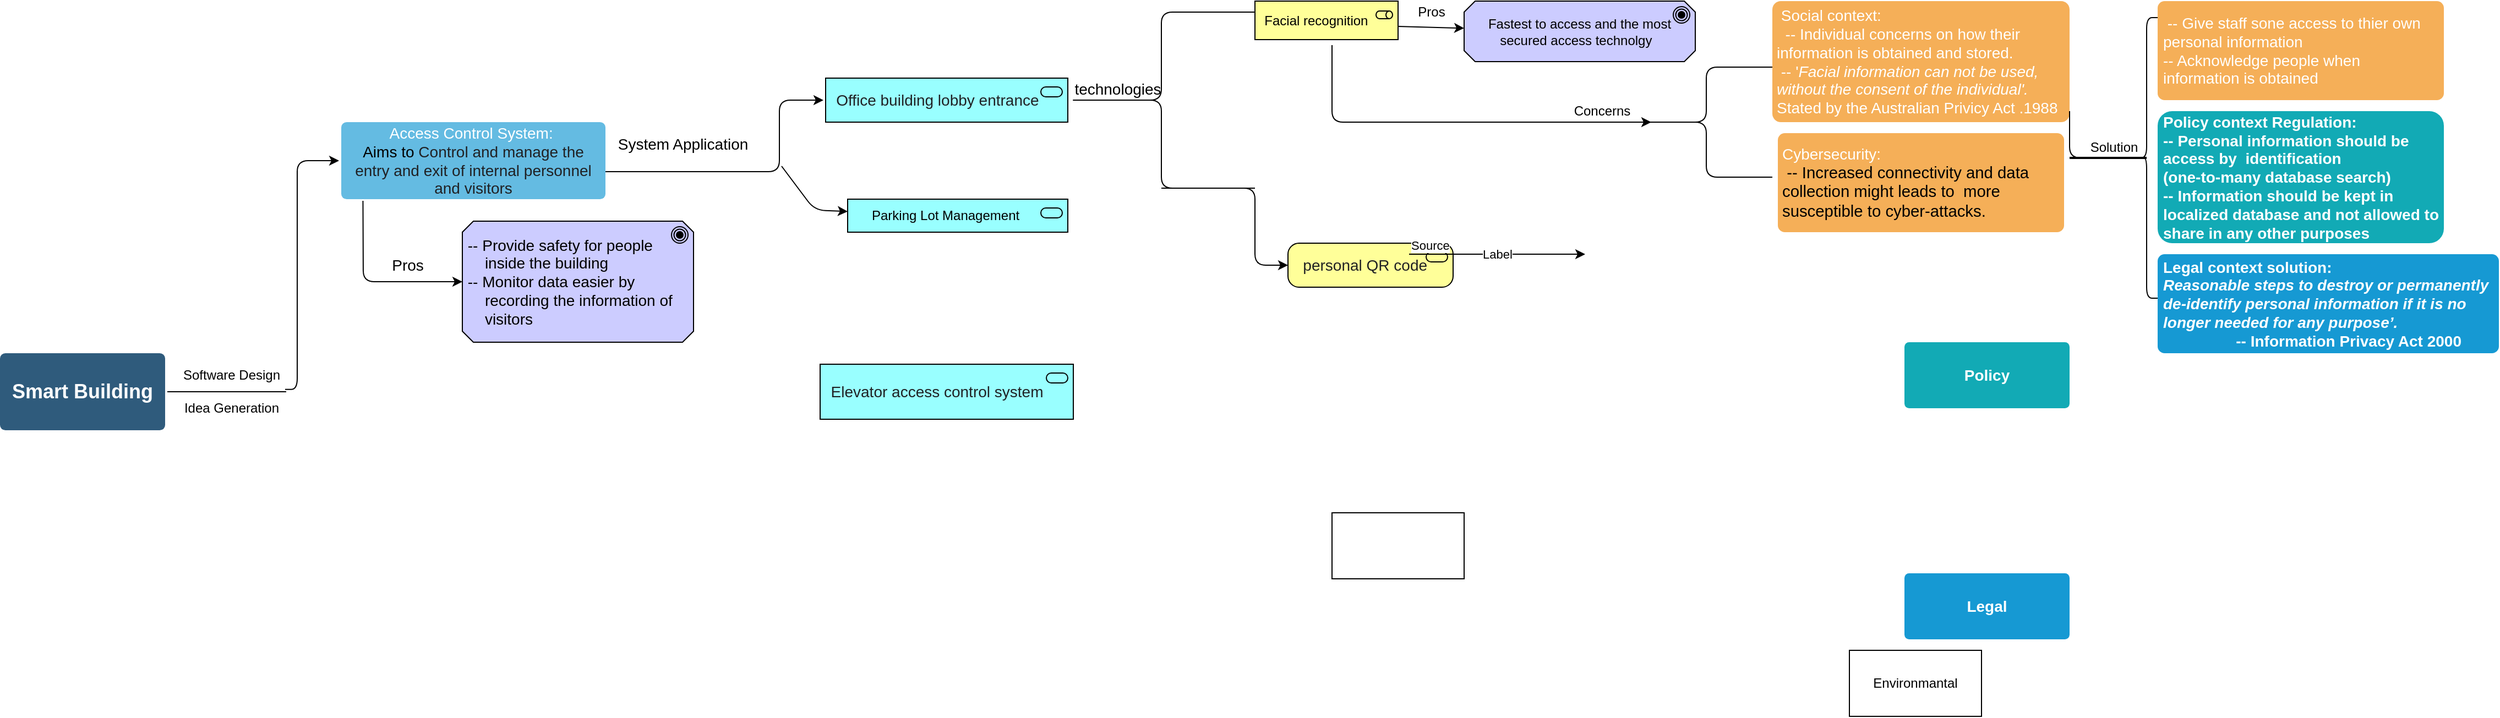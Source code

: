 <mxfile version="13.10.0" type="github">
  <diagram id="6a731a19-8d31-9384-78a2-239565b7b9f0" name="Page-1">
    <mxGraphModel dx="1202" dy="552" grid="1" gridSize="10" guides="1" tooltips="1" connect="1" arrows="1" fold="1" page="1" pageScale="1" pageWidth="1169" pageHeight="827" background="#ffffff" math="0" shadow="0">
      <root>
        <mxCell id="0" />
        <mxCell id="1" parent="0" />
        <mxCell id="1749" value="&lt;font style=&quot;font-size: 18px&quot;&gt;Smart Building&lt;/font&gt;" style="rounded=1;whiteSpace=wrap;html=1;shadow=0;labelBackgroundColor=none;strokeColor=none;strokeWidth=3;fillColor=#2F5B7C;fontFamily=Helvetica;fontSize=16;fontColor=#FFFFFF;align=center;fontStyle=1;spacing=5;arcSize=7;perimeterSpacing=2;" parent="1" vertex="1">
          <mxGeometry x="60" y="330" width="150" height="70" as="geometry" />
        </mxCell>
        <mxCell id="1760" value="Legal" style="rounded=1;whiteSpace=wrap;html=1;shadow=0;labelBackgroundColor=none;strokeColor=none;strokeWidth=3;fillColor=#1699d3;fontFamily=Helvetica;fontSize=14;fontColor=#FFFFFF;align=center;spacing=5;fontStyle=1;arcSize=7;perimeterSpacing=2;" parent="1" vertex="1">
          <mxGeometry x="1790" y="530" width="150" height="60" as="geometry" />
        </mxCell>
        <mxCell id="1761" value="Access Control System&lt;font style=&quot;font-size: 14px&quot;&gt;:&amp;nbsp; &lt;br&gt;&lt;font color=&quot;#000000&quot;&gt;Aims to&lt;/font&gt;&amp;nbsp;&lt;span style=&quot;color: rgb(32 , 33 , 36) ; font-family: &amp;#34;arial&amp;#34; , sans-serif ; text-align: left&quot;&gt;&lt;font&gt;Control and manage the entry and exit of internal personnel and visitors&lt;/font&gt;&lt;/span&gt;&lt;/font&gt;" style="rounded=1;whiteSpace=wrap;html=1;shadow=0;labelBackgroundColor=none;strokeColor=none;strokeWidth=3;fillColor=#64bbe2;fontFamily=Helvetica;fontSize=14;fontColor=#FFFFFF;align=center;spacing=5;arcSize=7;perimeterSpacing=2;" parent="1" vertex="1">
          <mxGeometry x="370" y="120" width="240" height="70" as="geometry" />
        </mxCell>
        <mxCell id="1765" value="&lt;div style=&quot;text-align: left&quot;&gt;&lt;span&gt;&amp;nbsp;Social context:&lt;/span&gt;&lt;/div&gt;&lt;div style=&quot;text-align: left&quot;&gt;&lt;span&gt;&amp;nbsp; -- Individual concerns on how their information is obtained and stored.&amp;nbsp;&lt;/span&gt;&lt;/div&gt;&lt;div style=&quot;text-align: left&quot;&gt;&amp;nbsp;-- &#39;&lt;i&gt;Facial information can not be used,&lt;/i&gt;&lt;/div&gt;&lt;div style=&quot;text-align: left&quot;&gt;&lt;i&gt;without the consent of the individual&#39;.&lt;/i&gt; Stated by the Australian Privicy Act .1988&lt;/div&gt;" style="rounded=1;whiteSpace=wrap;html=1;shadow=0;labelBackgroundColor=none;strokeColor=none;strokeWidth=3;fillColor=#f5af58;fontFamily=Helvetica;fontSize=14;fontColor=#FFFFFF;align=center;spacing=5;arcSize=7;perimeterSpacing=2;" parent="1" vertex="1">
          <mxGeometry x="1670" y="10" width="270" height="110" as="geometry" />
        </mxCell>
        <mxCell id="1771" value="Policy" style="rounded=1;whiteSpace=wrap;html=1;shadow=0;labelBackgroundColor=none;strokeColor=none;strokeWidth=3;fillColor=#12aab5;fontFamily=Helvetica;fontSize=14;fontColor=#FFFFFF;align=center;spacing=5;fontStyle=1;arcSize=7;perimeterSpacing=2;" parent="1" vertex="1">
          <mxGeometry x="1790" y="320.0" width="150" height="60" as="geometry" />
        </mxCell>
        <mxCell id="OQ3E1-0agg7yZBkhoX3U-1786" value="" style="endArrow=none;html=1;exitX=1;exitY=0.5;exitDx=0;exitDy=0;" edge="1" parent="1" source="1749">
          <mxGeometry width="50" height="50" relative="1" as="geometry">
            <mxPoint x="380" y="390" as="sourcePoint" />
            <mxPoint x="320" y="365" as="targetPoint" />
          </mxGeometry>
        </mxCell>
        <mxCell id="OQ3E1-0agg7yZBkhoX3U-1787" value="Software Design" style="text;html=1;align=center;verticalAlign=middle;resizable=0;points=[];autosize=1;" vertex="1" parent="1">
          <mxGeometry x="220" y="340" width="100" height="20" as="geometry" />
        </mxCell>
        <mxCell id="OQ3E1-0agg7yZBkhoX3U-1788" value="Idea Generation" style="text;html=1;align=center;verticalAlign=middle;resizable=0;points=[];autosize=1;" vertex="1" parent="1">
          <mxGeometry x="220" y="370" width="100" height="20" as="geometry" />
        </mxCell>
        <mxCell id="OQ3E1-0agg7yZBkhoX3U-1792" value="" style="edgeStyle=elbowEdgeStyle;elbow=horizontal;endArrow=classic;html=1;exitX=0.99;exitY=1.143;exitDx=0;exitDy=0;exitPerimeter=0;entryX=0;entryY=0.5;entryDx=0;entryDy=0;" edge="1" parent="1" source="OQ3E1-0agg7yZBkhoX3U-1787" target="1761">
          <mxGeometry width="50" height="50" relative="1" as="geometry">
            <mxPoint x="340" y="280" as="sourcePoint" />
            <mxPoint x="390" y="230" as="targetPoint" />
            <Array as="points">
              <mxPoint x="330" y="250" />
              <mxPoint x="370" y="215" />
              <mxPoint x="350" y="190" />
              <mxPoint x="340" y="210" />
            </Array>
          </mxGeometry>
        </mxCell>
        <mxCell id="OQ3E1-0agg7yZBkhoX3U-1794" value="Environmantal" style="whiteSpace=wrap;html=1;" vertex="1" parent="1">
          <mxGeometry x="1740" y="600" width="120" height="60" as="geometry" />
        </mxCell>
        <mxCell id="OQ3E1-0agg7yZBkhoX3U-1795" value="" style="edgeStyle=elbowEdgeStyle;elbow=horizontal;endArrow=classic;html=1;exitX=1;exitY=0.5;exitDx=0;exitDy=0;" edge="1" parent="1">
          <mxGeometry width="50" height="50" relative="1" as="geometry">
            <mxPoint x="610" y="165" as="sourcePoint" />
            <mxPoint x="808" y="100" as="targetPoint" />
            <Array as="points">
              <mxPoint x="768" y="120" />
              <mxPoint x="708" y="140" />
              <mxPoint x="688" y="140" />
            </Array>
          </mxGeometry>
        </mxCell>
        <mxCell id="OQ3E1-0agg7yZBkhoX3U-1797" value="&lt;font style=&quot;font-size: 14px&quot;&gt;System Application&lt;/font&gt;" style="edgeLabel;html=1;align=center;verticalAlign=middle;resizable=0;points=[];" vertex="1" connectable="0" parent="OQ3E1-0agg7yZBkhoX3U-1795">
          <mxGeometry x="-0.558" y="6" relative="1" as="geometry">
            <mxPoint x="12" y="-19" as="offset" />
          </mxGeometry>
        </mxCell>
        <mxCell id="OQ3E1-0agg7yZBkhoX3U-1798" value="" style="whiteSpace=wrap;html=1;" vertex="1" parent="1">
          <mxGeometry x="1270" y="475" width="120" height="60" as="geometry" />
        </mxCell>
        <mxCell id="OQ3E1-0agg7yZBkhoX3U-1801" value="&lt;pre class=&quot;tw-data-text tw-text-large XcVN5d tw-ta&quot; id=&quot;tw-target-text&quot; dir=&quot;ltr&quot; style=&quot;line-height: 36px ; border: none ; padding: 2px 0.14em 2px 0px ; position: relative ; margin-top: -2px ; margin-bottom: -2px ; resize: none ; font-family: inherit ; overflow: hidden ; text-align: left ; width: 277px ; overflow-wrap: break-word ; color: rgb(32 , 33 , 36)&quot;&gt;&lt;span lang=&quot;en&quot;&gt;&lt;font style=&quot;font-size: 14px&quot;&gt;          Office building lobby entrance&lt;/font&gt;&lt;/span&gt;&lt;/pre&gt;" style="html=1;outlineConnect=0;whiteSpace=wrap;fillColor=#99ffff;shape=mxgraph.archimate.application;appType=service" vertex="1" parent="1">
          <mxGeometry x="810" y="80" width="220" height="40" as="geometry" />
        </mxCell>
        <mxCell id="OQ3E1-0agg7yZBkhoX3U-1803" value="&lt;font style=&quot;font-size: 14px&quot;&gt;Pros&lt;/font&gt;" style="text;html=1;align=center;verticalAlign=middle;resizable=0;points=[];autosize=1;" vertex="1" parent="1">
          <mxGeometry x="410" y="240" width="40" height="20" as="geometry" />
        </mxCell>
        <mxCell id="OQ3E1-0agg7yZBkhoX3U-1804" value="&lt;div style=&quot;text-align: left&quot;&gt;&lt;span style=&quot;font-size: 14px&quot;&gt;&amp;nbsp;-- Provide safety for people&amp;nbsp; &amp;nbsp; &amp;nbsp; &amp;nbsp; &amp;nbsp; &amp;nbsp; &amp;nbsp; &amp;nbsp;inside the building&lt;/span&gt;&lt;/div&gt;&lt;font style=&quot;font-size: 14px&quot;&gt;&lt;div style=&quot;text-align: left&quot;&gt;&lt;span&gt;&amp;nbsp;-- Monitor data easier by&amp;nbsp; &amp;nbsp; &amp;nbsp; &amp;nbsp; &amp;nbsp; &amp;nbsp; &amp;nbsp; &amp;nbsp; &amp;nbsp; &amp;nbsp;recording the information of&amp;nbsp; &amp;nbsp; &amp;nbsp; &amp;nbsp; &amp;nbsp;visitors&lt;/span&gt;&lt;/div&gt;&lt;/font&gt;" style="html=1;outlineConnect=0;whiteSpace=wrap;fillColor=#ccccff;shape=mxgraph.archimate.motiv;motivType=goal" vertex="1" parent="1">
          <mxGeometry x="480" y="210" width="210" height="110" as="geometry" />
        </mxCell>
        <mxCell id="OQ3E1-0agg7yZBkhoX3U-1809" value="&amp;nbsp; &amp;nbsp; &amp;nbsp; Parking Lot Management" style="html=1;outlineConnect=0;whiteSpace=wrap;fillColor=#99ffff;shape=mxgraph.archimate.application;appType=service;align=left;" vertex="1" parent="1">
          <mxGeometry x="830" y="190" width="200" height="30" as="geometry" />
        </mxCell>
        <mxCell id="OQ3E1-0agg7yZBkhoX3U-1814" value="&lt;pre class=&quot;tw-data-text tw-text-large XcVN5d tw-ta&quot; id=&quot;tw-target-text&quot; dir=&quot;ltr&quot; style=&quot;line-height: 36px ; border: none ; padding: 2px 0.14em 2px 0px ; position: relative ; margin-top: -2px ; margin-bottom: -2px ; resize: none ; font-family: inherit ; overflow: hidden ; width: 277px ; overflow-wrap: break-word ; color: rgb(32 , 33 , 36)&quot;&gt;&lt;span lang=&quot;en&quot;&gt;&lt;font style=&quot;font-size: 14px&quot;&gt;  Elevator access control system&lt;/font&gt;&lt;/span&gt;&lt;/pre&gt;" style="html=1;outlineConnect=0;whiteSpace=wrap;fillColor=#99ffff;shape=mxgraph.archimate.application;appType=service;align=left;" vertex="1" parent="1">
          <mxGeometry x="805" y="340" width="230" height="50" as="geometry" />
        </mxCell>
        <mxCell id="OQ3E1-0agg7yZBkhoX3U-1815" value="" style="shape=curlyBracket;whiteSpace=wrap;html=1;rounded=1;size=0.5;" vertex="1" parent="1">
          <mxGeometry x="1030" y="20" width="170" height="160" as="geometry" />
        </mxCell>
        <mxCell id="OQ3E1-0agg7yZBkhoX3U-1823" value="" style="endArrow=classic;html=1;" edge="1" parent="1" target="OQ3E1-0agg7yZBkhoX3U-1809">
          <mxGeometry width="50" height="50" relative="1" as="geometry">
            <mxPoint x="770" y="160" as="sourcePoint" />
            <mxPoint x="1130" y="160" as="targetPoint" />
            <Array as="points">
              <mxPoint x="800" y="200" />
            </Array>
          </mxGeometry>
        </mxCell>
        <mxCell id="OQ3E1-0agg7yZBkhoX3U-1825" value="&lt;font style=&quot;font-size: 14px&quot;&gt;technologies&lt;/font&gt;" style="text;html=1;align=center;verticalAlign=middle;resizable=0;points=[];autosize=1;" vertex="1" parent="1">
          <mxGeometry x="1030" y="80" width="90" height="20" as="geometry" />
        </mxCell>
        <mxCell id="OQ3E1-0agg7yZBkhoX3U-1826" value="&amp;nbsp; Facial&amp;nbsp;recognition" style="html=1;outlineConnect=0;whiteSpace=wrap;fillColor=#ffff99;shape=mxgraph.archimate.application;appType=role;align=left;" vertex="1" parent="1">
          <mxGeometry x="1200" y="10" width="130" height="35" as="geometry" />
        </mxCell>
        <mxCell id="OQ3E1-0agg7yZBkhoX3U-1828" value="&lt;pre class=&quot;tw-data-text tw-text-large XcVN5d tw-ta&quot; id=&quot;tw-target-text&quot; dir=&quot;ltr&quot; style=&quot;line-height: 36px ; border: none ; padding: 2px 0.14em 2px 0px ; position: relative ; margin-top: -2px ; margin-bottom: -2px ; resize: none ; font-family: inherit ; overflow: hidden ; width: 277px ; overflow-wrap: break-word ; color: rgb(32 , 33 , 36)&quot;&gt;&lt;span lang=&quot;en&quot;&gt;&lt;font style=&quot;font-size: 14px&quot;&gt;   personal QR code&lt;/font&gt;&lt;/span&gt;&lt;/pre&gt;" style="html=1;outlineConnect=0;whiteSpace=wrap;fillColor=#ffff99;shape=mxgraph.archimate.business;busType=service;align=left;" vertex="1" parent="1">
          <mxGeometry x="1230" y="230" width="150" height="40" as="geometry" />
        </mxCell>
        <mxCell id="OQ3E1-0agg7yZBkhoX3U-1830" value="" style="endArrow=classic;html=1;exitX=0.089;exitY=0.993;exitDx=0;exitDy=0;exitPerimeter=0;entryX=0;entryY=0.5;entryDx=0;entryDy=0;entryPerimeter=0;" edge="1" parent="1" source="1761" target="OQ3E1-0agg7yZBkhoX3U-1804">
          <mxGeometry width="50" height="50" relative="1" as="geometry">
            <mxPoint x="620" y="320" as="sourcePoint" />
            <mxPoint x="670" y="270" as="targetPoint" />
            <Array as="points">
              <mxPoint x="390" y="265" />
            </Array>
          </mxGeometry>
        </mxCell>
        <mxCell id="OQ3E1-0agg7yZBkhoX3U-1833" value="" style="endArrow=classic;html=1;" edge="1" parent="1" target="OQ3E1-0agg7yZBkhoX3U-1835">
          <mxGeometry width="50" height="50" relative="1" as="geometry">
            <mxPoint x="1330" y="33" as="sourcePoint" />
            <mxPoint x="1410" y="20" as="targetPoint" />
          </mxGeometry>
        </mxCell>
        <mxCell id="OQ3E1-0agg7yZBkhoX3U-1834" value="Pros" style="text;html=1;align=center;verticalAlign=middle;resizable=0;points=[];autosize=1;" vertex="1" parent="1">
          <mxGeometry x="1340" y="10" width="40" height="20" as="geometry" />
        </mxCell>
        <mxCell id="OQ3E1-0agg7yZBkhoX3U-1835" value="Fastest to access and the most secured access technolgy&amp;nbsp;&amp;nbsp;" style="html=1;outlineConnect=0;whiteSpace=wrap;fillColor=#ccccff;shape=mxgraph.archimate.motiv;motivType=goal" vertex="1" parent="1">
          <mxGeometry x="1390" y="10" width="210" height="55" as="geometry" />
        </mxCell>
        <mxCell id="OQ3E1-0agg7yZBkhoX3U-1837" value="" style="endArrow=classic;html=1;" edge="1" parent="1">
          <mxGeometry width="50" height="50" relative="1" as="geometry">
            <mxPoint x="1270" y="50" as="sourcePoint" />
            <mxPoint x="1560" y="120" as="targetPoint" />
            <Array as="points">
              <mxPoint x="1270" y="120" />
            </Array>
          </mxGeometry>
        </mxCell>
        <mxCell id="OQ3E1-0agg7yZBkhoX3U-1838" value="Concerns" style="text;html=1;align=center;verticalAlign=middle;resizable=0;points=[];autosize=1;" vertex="1" parent="1">
          <mxGeometry x="1480" y="100" width="70" height="20" as="geometry" />
        </mxCell>
        <mxCell id="OQ3E1-0agg7yZBkhoX3U-1840" value="Policy context Regulation:&lt;br&gt;-- Personal information should be access by&amp;nbsp; identification&lt;br&gt;(one-to-many database search)&lt;br&gt;-- Information should be kept in localized database and not allowed to share in any other purposes" style="rounded=1;whiteSpace=wrap;html=1;shadow=0;labelBackgroundColor=none;strokeColor=none;strokeWidth=3;fillColor=#12aab5;fontFamily=Helvetica;fontSize=14;fontColor=#FFFFFF;align=left;spacing=5;fontStyle=1;arcSize=11;perimeterSpacing=2;" vertex="1" parent="1">
          <mxGeometry x="2020" y="110" width="260" height="120" as="geometry" />
        </mxCell>
        <mxCell id="OQ3E1-0agg7yZBkhoX3U-1841" value="Legal context solution:&amp;nbsp;&lt;br&gt;&lt;i&gt;Reasonable steps to destroy or permanently de-identify personal information if it is no longer needed for any purpose’.&amp;nbsp;&lt;/i&gt; &lt;br&gt;&amp;nbsp; &amp;nbsp; &amp;nbsp; &amp;nbsp; &amp;nbsp; &amp;nbsp; &amp;nbsp; &amp;nbsp; &amp;nbsp;-- Information Privacy Act 2000" style="rounded=1;whiteSpace=wrap;html=1;shadow=0;labelBackgroundColor=none;strokeColor=none;strokeWidth=3;fillColor=#1699d3;fontFamily=Helvetica;fontSize=14;fontColor=#FFFFFF;align=left;spacing=5;fontStyle=1;arcSize=7;perimeterSpacing=2;" vertex="1" parent="1">
          <mxGeometry x="2020" y="240" width="310" height="90" as="geometry" />
        </mxCell>
        <mxCell id="OQ3E1-0agg7yZBkhoX3U-1843" value="" style="endArrow=classic;html=1;exitX=0.5;exitY=1;exitDx=0;exitDy=0;entryX=0;entryY=0.5;entryDx=0;entryDy=0;entryPerimeter=0;" edge="1" parent="1" source="OQ3E1-0agg7yZBkhoX3U-1815" target="OQ3E1-0agg7yZBkhoX3U-1828">
          <mxGeometry width="50" height="50" relative="1" as="geometry">
            <mxPoint x="1360" y="210" as="sourcePoint" />
            <mxPoint x="1200" y="320" as="targetPoint" />
            <Array as="points">
              <mxPoint x="1200" y="180" />
              <mxPoint x="1200" y="250" />
            </Array>
          </mxGeometry>
        </mxCell>
        <mxCell id="OQ3E1-0agg7yZBkhoX3U-1844" value="" style="shape=curlyBracket;whiteSpace=wrap;html=1;rounded=1;size=0.5;" vertex="1" parent="1">
          <mxGeometry x="1550" y="70" width="120" height="100" as="geometry" />
        </mxCell>
        <mxCell id="OQ3E1-0agg7yZBkhoX3U-1845" value="" style="endArrow=classic;html=1;" edge="1" parent="1">
          <mxGeometry relative="1" as="geometry">
            <mxPoint x="1340" y="240" as="sourcePoint" />
            <mxPoint x="1500" y="240" as="targetPoint" />
          </mxGeometry>
        </mxCell>
        <mxCell id="OQ3E1-0agg7yZBkhoX3U-1846" value="Label" style="edgeLabel;resizable=0;html=1;align=center;verticalAlign=middle;" connectable="0" vertex="1" parent="OQ3E1-0agg7yZBkhoX3U-1845">
          <mxGeometry relative="1" as="geometry" />
        </mxCell>
        <mxCell id="OQ3E1-0agg7yZBkhoX3U-1847" value="Source" style="edgeLabel;resizable=0;html=1;align=left;verticalAlign=bottom;" connectable="0" vertex="1" parent="OQ3E1-0agg7yZBkhoX3U-1845">
          <mxGeometry x="-1" relative="1" as="geometry" />
        </mxCell>
        <mxCell id="OQ3E1-0agg7yZBkhoX3U-1850" value="&lt;div style=&quot;text-align: left&quot;&gt;&lt;span&gt;Cybersecurity:&lt;/span&gt;&lt;/div&gt;&lt;div style=&quot;text-align: left&quot;&gt;&lt;span id=&quot;docs-internal-guid-464443f5-7fff-3725-f938-a6052675c688&quot;&gt;&lt;span style=&quot;font-size: 11pt ; font-family: &amp;#34;arial&amp;#34; ; color: rgb(0 , 0 , 0) ; background-color: transparent ; vertical-align: baseline&quot;&gt;&amp;nbsp;-- Increased connectivity and data collection might leads to&amp;nbsp; more susceptible to cyber-attacks.&lt;/span&gt;&lt;/span&gt;&lt;span&gt;&lt;br&gt;&lt;/span&gt;&lt;/div&gt;" style="rounded=1;whiteSpace=wrap;html=1;shadow=0;labelBackgroundColor=none;strokeColor=none;strokeWidth=3;fillColor=#f5af58;fontFamily=Helvetica;fontSize=14;fontColor=#FFFFFF;align=center;spacing=5;arcSize=7;perimeterSpacing=2;" vertex="1" parent="1">
          <mxGeometry x="1675" y="130" width="260" height="90" as="geometry" />
        </mxCell>
        <mxCell id="OQ3E1-0agg7yZBkhoX3U-1852" value="" style="shape=curlyBracket;whiteSpace=wrap;html=1;rounded=1;" vertex="1" parent="1">
          <mxGeometry x="2000" y="25" width="20" height="255" as="geometry" />
        </mxCell>
        <mxCell id="OQ3E1-0agg7yZBkhoX3U-1856" value="" style="line;strokeWidth=2;html=1;" vertex="1" parent="1">
          <mxGeometry x="1940" y="132.5" width="70" height="40" as="geometry" />
        </mxCell>
        <mxCell id="OQ3E1-0agg7yZBkhoX3U-1857" value="Solution" style="text;html=1;align=center;verticalAlign=middle;resizable=0;points=[];autosize=1;" vertex="1" parent="1">
          <mxGeometry x="1950" y="132.5" width="60" height="20" as="geometry" />
        </mxCell>
        <mxCell id="OQ3E1-0agg7yZBkhoX3U-1861" value="&lt;div&gt;&amp;nbsp;-- Give staff sone access to thier own personal information&lt;/div&gt;&lt;div&gt;-- Acknowledge people when information is obtained&amp;nbsp;&lt;/div&gt;" style="rounded=1;whiteSpace=wrap;html=1;shadow=0;labelBackgroundColor=none;strokeColor=none;strokeWidth=3;fillColor=#f5af58;fontFamily=Helvetica;fontSize=14;fontColor=#FFFFFF;align=left;spacing=5;arcSize=7;perimeterSpacing=2;" vertex="1" parent="1">
          <mxGeometry x="2020" y="10" width="260" height="90" as="geometry" />
        </mxCell>
        <mxCell id="OQ3E1-0agg7yZBkhoX3U-1865" value="" style="edgeStyle=elbowEdgeStyle;html=1;endArrow=none;elbow=vertical" edge="1" parent="1">
          <mxGeometry width="100" height="75" relative="1" as="geometry">
            <mxPoint x="1940" y="110" as="sourcePoint" />
            <mxPoint x="2010" y="153" as="targetPoint" />
            <Array as="points">
              <mxPoint x="2050" y="152.5" />
            </Array>
          </mxGeometry>
        </mxCell>
      </root>
    </mxGraphModel>
  </diagram>
</mxfile>
